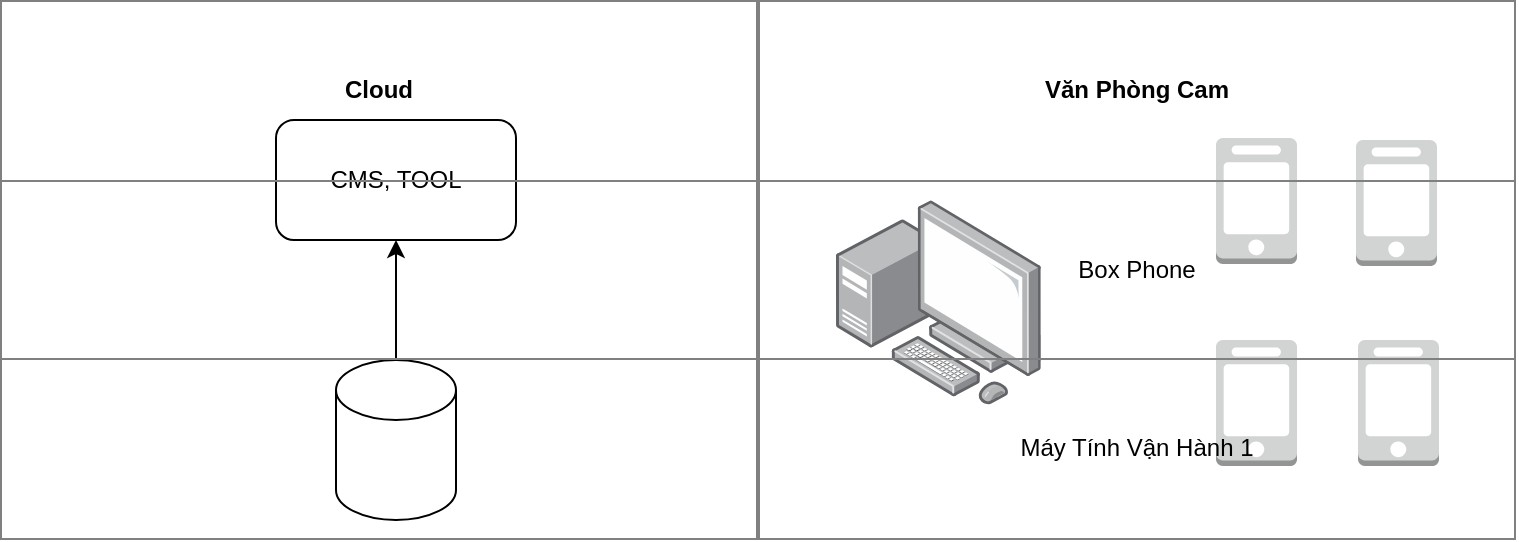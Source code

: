 <mxfile version="22.1.5" type="github">
  <diagram name="Page-1" id="sD5OJqu_6kxxvENS8JZO">
    <mxGraphModel dx="1434" dy="1381" grid="1" gridSize="10" guides="1" tooltips="1" connect="1" arrows="1" fold="1" page="1" pageScale="1" pageWidth="850" pageHeight="1100" math="0" shadow="0">
      <root>
        <mxCell id="0" />
        <mxCell id="1" parent="0" />
        <mxCell id="LWEChGxWJWfsOIMtEDIV-3" style="edgeStyle=orthogonalEdgeStyle;rounded=0;orthogonalLoop=1;jettySize=auto;html=1;entryX=0.5;entryY=1;entryDx=0;entryDy=0;" edge="1" parent="1" source="LWEChGxWJWfsOIMtEDIV-1" target="LWEChGxWJWfsOIMtEDIV-2">
          <mxGeometry relative="1" as="geometry" />
        </mxCell>
        <mxCell id="LWEChGxWJWfsOIMtEDIV-1" value="" style="shape=cylinder3;whiteSpace=wrap;html=1;boundedLbl=1;backgroundOutline=1;size=15;" vertex="1" parent="1">
          <mxGeometry x="200" y="310" width="60" height="80" as="geometry" />
        </mxCell>
        <mxCell id="LWEChGxWJWfsOIMtEDIV-2" value="CMS, TOOL" style="rounded=1;whiteSpace=wrap;html=1;" vertex="1" parent="1">
          <mxGeometry x="170" y="190" width="120" height="60" as="geometry" />
        </mxCell>
        <mxCell id="LWEChGxWJWfsOIMtEDIV-4" value="" style="image;points=[];aspect=fixed;html=1;align=center;shadow=0;dashed=0;image=img/lib/allied_telesis/computer_and_terminals/Personal_Computer_with_Server.svg;" vertex="1" parent="1">
          <mxGeometry x="450" y="230" width="102.4" height="102.4" as="geometry" />
        </mxCell>
        <mxCell id="LWEChGxWJWfsOIMtEDIV-5" value="" style="outlineConnect=0;dashed=0;verticalLabelPosition=bottom;verticalAlign=top;align=center;html=1;shape=mxgraph.aws3.mobile_client;fillColor=#D2D3D3;gradientColor=none;" vertex="1" parent="1">
          <mxGeometry x="640" y="199" width="40.5" height="63" as="geometry" />
        </mxCell>
        <mxCell id="LWEChGxWJWfsOIMtEDIV-6" value="" style="outlineConnect=0;dashed=0;verticalLabelPosition=bottom;verticalAlign=top;align=center;html=1;shape=mxgraph.aws3.mobile_client;fillColor=#D2D3D3;gradientColor=none;" vertex="1" parent="1">
          <mxGeometry x="710" y="200" width="40.5" height="63" as="geometry" />
        </mxCell>
        <mxCell id="LWEChGxWJWfsOIMtEDIV-7" value="" style="outlineConnect=0;dashed=0;verticalLabelPosition=bottom;verticalAlign=top;align=center;html=1;shape=mxgraph.aws3.mobile_client;fillColor=#D2D3D3;gradientColor=none;" vertex="1" parent="1">
          <mxGeometry x="640" y="300" width="40.5" height="63" as="geometry" />
        </mxCell>
        <mxCell id="LWEChGxWJWfsOIMtEDIV-8" value="" style="outlineConnect=0;dashed=0;verticalLabelPosition=bottom;verticalAlign=top;align=center;html=1;shape=mxgraph.aws3.mobile_client;fillColor=#D2D3D3;gradientColor=none;" vertex="1" parent="1">
          <mxGeometry x="711" y="300" width="40.5" height="63" as="geometry" />
        </mxCell>
        <mxCell id="LWEChGxWJWfsOIMtEDIV-9" value="&lt;table border=&quot;1&quot; width=&quot;100%&quot; height=&quot;100%&quot; cellpadding=&quot;4&quot; style=&quot;width:100%;height:100%;border-collapse:collapse;&quot;&gt;&lt;tbody&gt;&lt;tr&gt;&lt;th align=&quot;center&quot;&gt;Văn Phòng Cam&lt;br&gt;&lt;/th&gt;&lt;/tr&gt;&lt;tr&gt;&lt;td align=&quot;center&quot;&gt;Box Phone&lt;br&gt;&lt;/td&gt;&lt;/tr&gt;&lt;tr&gt;&lt;td align=&quot;center&quot;&gt;Máy Tính Vận Hành 1&lt;/td&gt;&lt;/tr&gt;&lt;/tbody&gt;&lt;/table&gt;" style="text;html=1;whiteSpace=wrap;strokeColor=none;fillColor=none;overflow=fill;" vertex="1" parent="1">
          <mxGeometry x="411.2" y="130" width="378.8" height="270" as="geometry" />
        </mxCell>
        <mxCell id="LWEChGxWJWfsOIMtEDIV-10" value="&lt;table border=&quot;1&quot; width=&quot;100%&quot; height=&quot;100%&quot; cellpadding=&quot;4&quot; style=&quot;width:100%;height:100%;border-collapse:collapse;&quot;&gt;&lt;tbody&gt;&lt;tr&gt;&lt;th align=&quot;center&quot;&gt;Cloud&lt;br&gt;&lt;/th&gt;&lt;/tr&gt;&lt;tr&gt;&lt;td align=&quot;center&quot;&gt;&lt;br&gt;&lt;/td&gt;&lt;/tr&gt;&lt;tr&gt;&lt;td align=&quot;center&quot;&gt;&lt;br&gt;&lt;/td&gt;&lt;/tr&gt;&lt;/tbody&gt;&lt;/table&gt;" style="text;html=1;whiteSpace=wrap;strokeColor=none;fillColor=none;overflow=fill;" vertex="1" parent="1">
          <mxGeometry x="32.4" y="130" width="378.8" height="270" as="geometry" />
        </mxCell>
      </root>
    </mxGraphModel>
  </diagram>
</mxfile>
